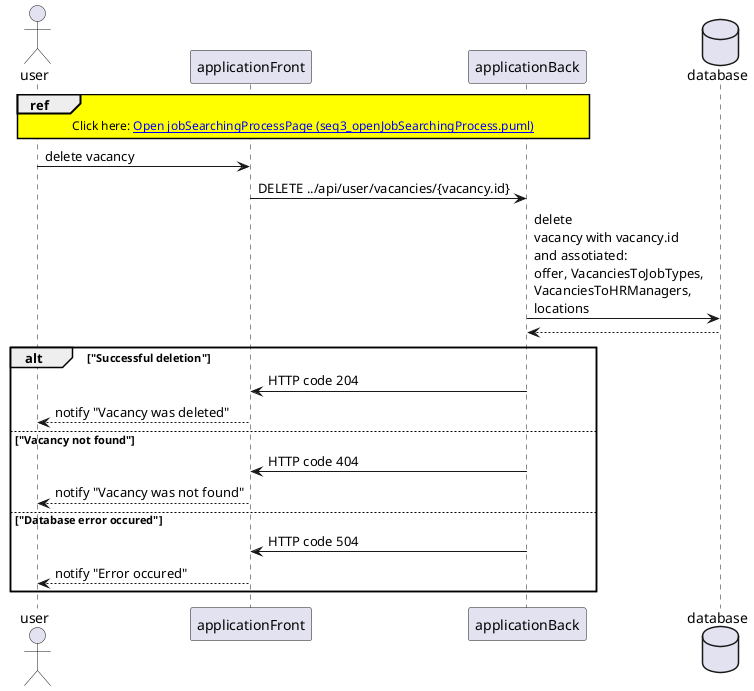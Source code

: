 @startuml "Delete the existing vacancy sequence diagram"
skinparam topurl https://github.com/dimonar2186/jobHunter/tree/master/srs/algorithms/
skinparam sequenceReferenceBackgroundColor yellow

    actor "user" as user
    participant "applicationFront" as front
    participant "applicationBack" as back
    database "database" as db

    ref over user, front, back :Click here: [[seq3_openJobSearchingProcess.puml Open jobSearchingProcessPage (seq3_openJobSearchingProcess.puml)]]
    user -> front : delete vacancy
    front -> back : DELETE ../api/user/vacancies/{vacancy.id}
    back -> db : delete\nvacancy with vacancy.id\nand assotiated:\noffer, VacanciesToJobTypes,\nVacanciesToHRManagers,\nlocations
    return
    alt "Successful deletion"
        back -> front : HTTP code 204
        front --> user : notify "Vacancy was deleted"
    else "Vacancy not found"
        back -> front : HTTP code 404
        front --> user : notify "Vacancy was not found"
    else "Database error occured"
        back -> front : HTTP code 504
        front --> user : notify "Error occured"
    end
@enduml